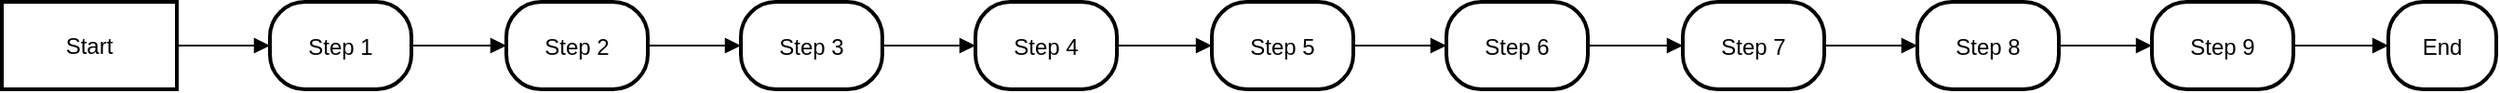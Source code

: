 <mxfile version="25.0.1">
  <diagram name="Página-1" id="M_gpIcZ_udU6xmmXWgpP">
    <mxGraphModel>
      <root>
        <mxCell id="0" />
        <mxCell id="1" parent="0" />
        <mxCell id="2" value="Start" style="whiteSpace=wrap;strokeWidth=2;" vertex="1" parent="1">
          <mxGeometry x="8" y="8" width="94" height="47" as="geometry" />
        </mxCell>
        <mxCell id="3" value="Step 1" style="rounded=1;arcSize=40;strokeWidth=2" vertex="1" parent="1">
          <mxGeometry x="152" y="8" width="76" height="47" as="geometry" />
        </mxCell>
        <mxCell id="4" value="Step 2" style="rounded=1;arcSize=40;strokeWidth=2" vertex="1" parent="1">
          <mxGeometry x="279" y="8" width="76" height="47" as="geometry" />
        </mxCell>
        <mxCell id="5" value="Step 3" style="rounded=1;arcSize=40;strokeWidth=2" vertex="1" parent="1">
          <mxGeometry x="405" y="8" width="76" height="47" as="geometry" />
        </mxCell>
        <mxCell id="6" value="Step 4" style="rounded=1;arcSize=40;strokeWidth=2" vertex="1" parent="1">
          <mxGeometry x="531" y="8" width="76" height="47" as="geometry" />
        </mxCell>
        <mxCell id="7" value="Step 5" style="rounded=1;arcSize=40;strokeWidth=2" vertex="1" parent="1">
          <mxGeometry x="658" y="8" width="76" height="47" as="geometry" />
        </mxCell>
        <mxCell id="8" value="Step 6" style="rounded=1;arcSize=40;strokeWidth=2" vertex="1" parent="1">
          <mxGeometry x="784" y="8" width="76" height="47" as="geometry" />
        </mxCell>
        <mxCell id="9" value="Step 7" style="rounded=1;arcSize=40;strokeWidth=2" vertex="1" parent="1">
          <mxGeometry x="911" y="8" width="76" height="47" as="geometry" />
        </mxCell>
        <mxCell id="10" value="Step 8" style="rounded=1;arcSize=40;strokeWidth=2" vertex="1" parent="1">
          <mxGeometry x="1037" y="8" width="76" height="47" as="geometry" />
        </mxCell>
        <mxCell id="11" value="Step 9" style="rounded=1;arcSize=40;strokeWidth=2" vertex="1" parent="1">
          <mxGeometry x="1163" y="8" width="76" height="47" as="geometry" />
        </mxCell>
        <mxCell id="12" value="End" style="rounded=1;arcSize=40;strokeWidth=2" vertex="1" parent="1">
          <mxGeometry x="1290" y="8" width="58" height="47" as="geometry" />
        </mxCell>
        <mxCell id="13" value="" style="curved=1;startArrow=none;endArrow=block;exitX=1;exitY=0.5;entryX=0;entryY=0.5;" edge="1" parent="1" source="2" target="3">
          <mxGeometry relative="1" as="geometry">
            <Array as="points" />
          </mxGeometry>
        </mxCell>
        <mxCell id="14" value="" style="curved=1;startArrow=none;endArrow=block;exitX=1.01;exitY=0.5;entryX=0;entryY=0.5;" edge="1" parent="1" source="3" target="4">
          <mxGeometry relative="1" as="geometry">
            <Array as="points" />
          </mxGeometry>
        </mxCell>
        <mxCell id="15" value="" style="curved=1;startArrow=none;endArrow=block;exitX=1;exitY=0.5;entryX=0;entryY=0.5;" edge="1" parent="1" source="4" target="5">
          <mxGeometry relative="1" as="geometry">
            <Array as="points" />
          </mxGeometry>
        </mxCell>
        <mxCell id="16" value="" style="curved=1;startArrow=none;endArrow=block;exitX=1.01;exitY=0.5;entryX=0.01;entryY=0.5;" edge="1" parent="1" source="5" target="6">
          <mxGeometry relative="1" as="geometry">
            <Array as="points" />
          </mxGeometry>
        </mxCell>
        <mxCell id="17" value="" style="curved=1;startArrow=none;endArrow=block;exitX=1.01;exitY=0.5;entryX=0;entryY=0.5;" edge="1" parent="1" source="6" target="7">
          <mxGeometry relative="1" as="geometry">
            <Array as="points" />
          </mxGeometry>
        </mxCell>
        <mxCell id="18" value="" style="curved=1;startArrow=none;endArrow=block;exitX=1;exitY=0.5;entryX=0;entryY=0.5;" edge="1" parent="1" source="7" target="8">
          <mxGeometry relative="1" as="geometry">
            <Array as="points" />
          </mxGeometry>
        </mxCell>
        <mxCell id="19" value="" style="curved=1;startArrow=none;endArrow=block;exitX=1.01;exitY=0.5;entryX=-0.01;entryY=0.5;" edge="1" parent="1" source="8" target="9">
          <mxGeometry relative="1" as="geometry">
            <Array as="points" />
          </mxGeometry>
        </mxCell>
        <mxCell id="20" value="" style="curved=1;startArrow=none;endArrow=block;exitX=1;exitY=0.5;entryX=0;entryY=0.5;" edge="1" parent="1" source="9" target="10">
          <mxGeometry relative="1" as="geometry">
            <Array as="points" />
          </mxGeometry>
        </mxCell>
        <mxCell id="21" value="" style="curved=1;startArrow=none;endArrow=block;exitX=1;exitY=0.5;entryX=0;entryY=0.5;" edge="1" parent="1" source="10" target="11">
          <mxGeometry relative="1" as="geometry">
            <Array as="points" />
          </mxGeometry>
        </mxCell>
        <mxCell id="22" value="" style="curved=1;startArrow=none;endArrow=block;exitX=1.01;exitY=0.5;entryX=-0.01;entryY=0.5;" edge="1" parent="1" source="11" target="12">
          <mxGeometry relative="1" as="geometry">
            <Array as="points" />
          </mxGeometry>
        </mxCell>
      </root>
    </mxGraphModel>
  </diagram>
</mxfile>
